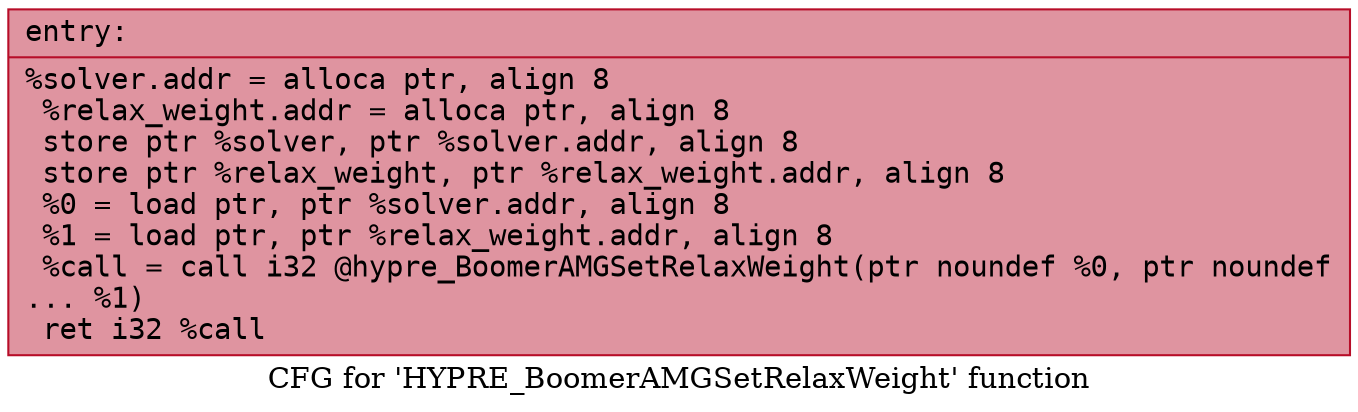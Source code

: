 digraph "CFG for 'HYPRE_BoomerAMGSetRelaxWeight' function" {
	label="CFG for 'HYPRE_BoomerAMGSetRelaxWeight' function";

	Node0x55f5a9a78300 [shape=record,color="#b70d28ff", style=filled, fillcolor="#b70d2870" fontname="Courier",label="{entry:\l|  %solver.addr = alloca ptr, align 8\l  %relax_weight.addr = alloca ptr, align 8\l  store ptr %solver, ptr %solver.addr, align 8\l  store ptr %relax_weight, ptr %relax_weight.addr, align 8\l  %0 = load ptr, ptr %solver.addr, align 8\l  %1 = load ptr, ptr %relax_weight.addr, align 8\l  %call = call i32 @hypre_BoomerAMGSetRelaxWeight(ptr noundef %0, ptr noundef\l... %1)\l  ret i32 %call\l}"];
}
